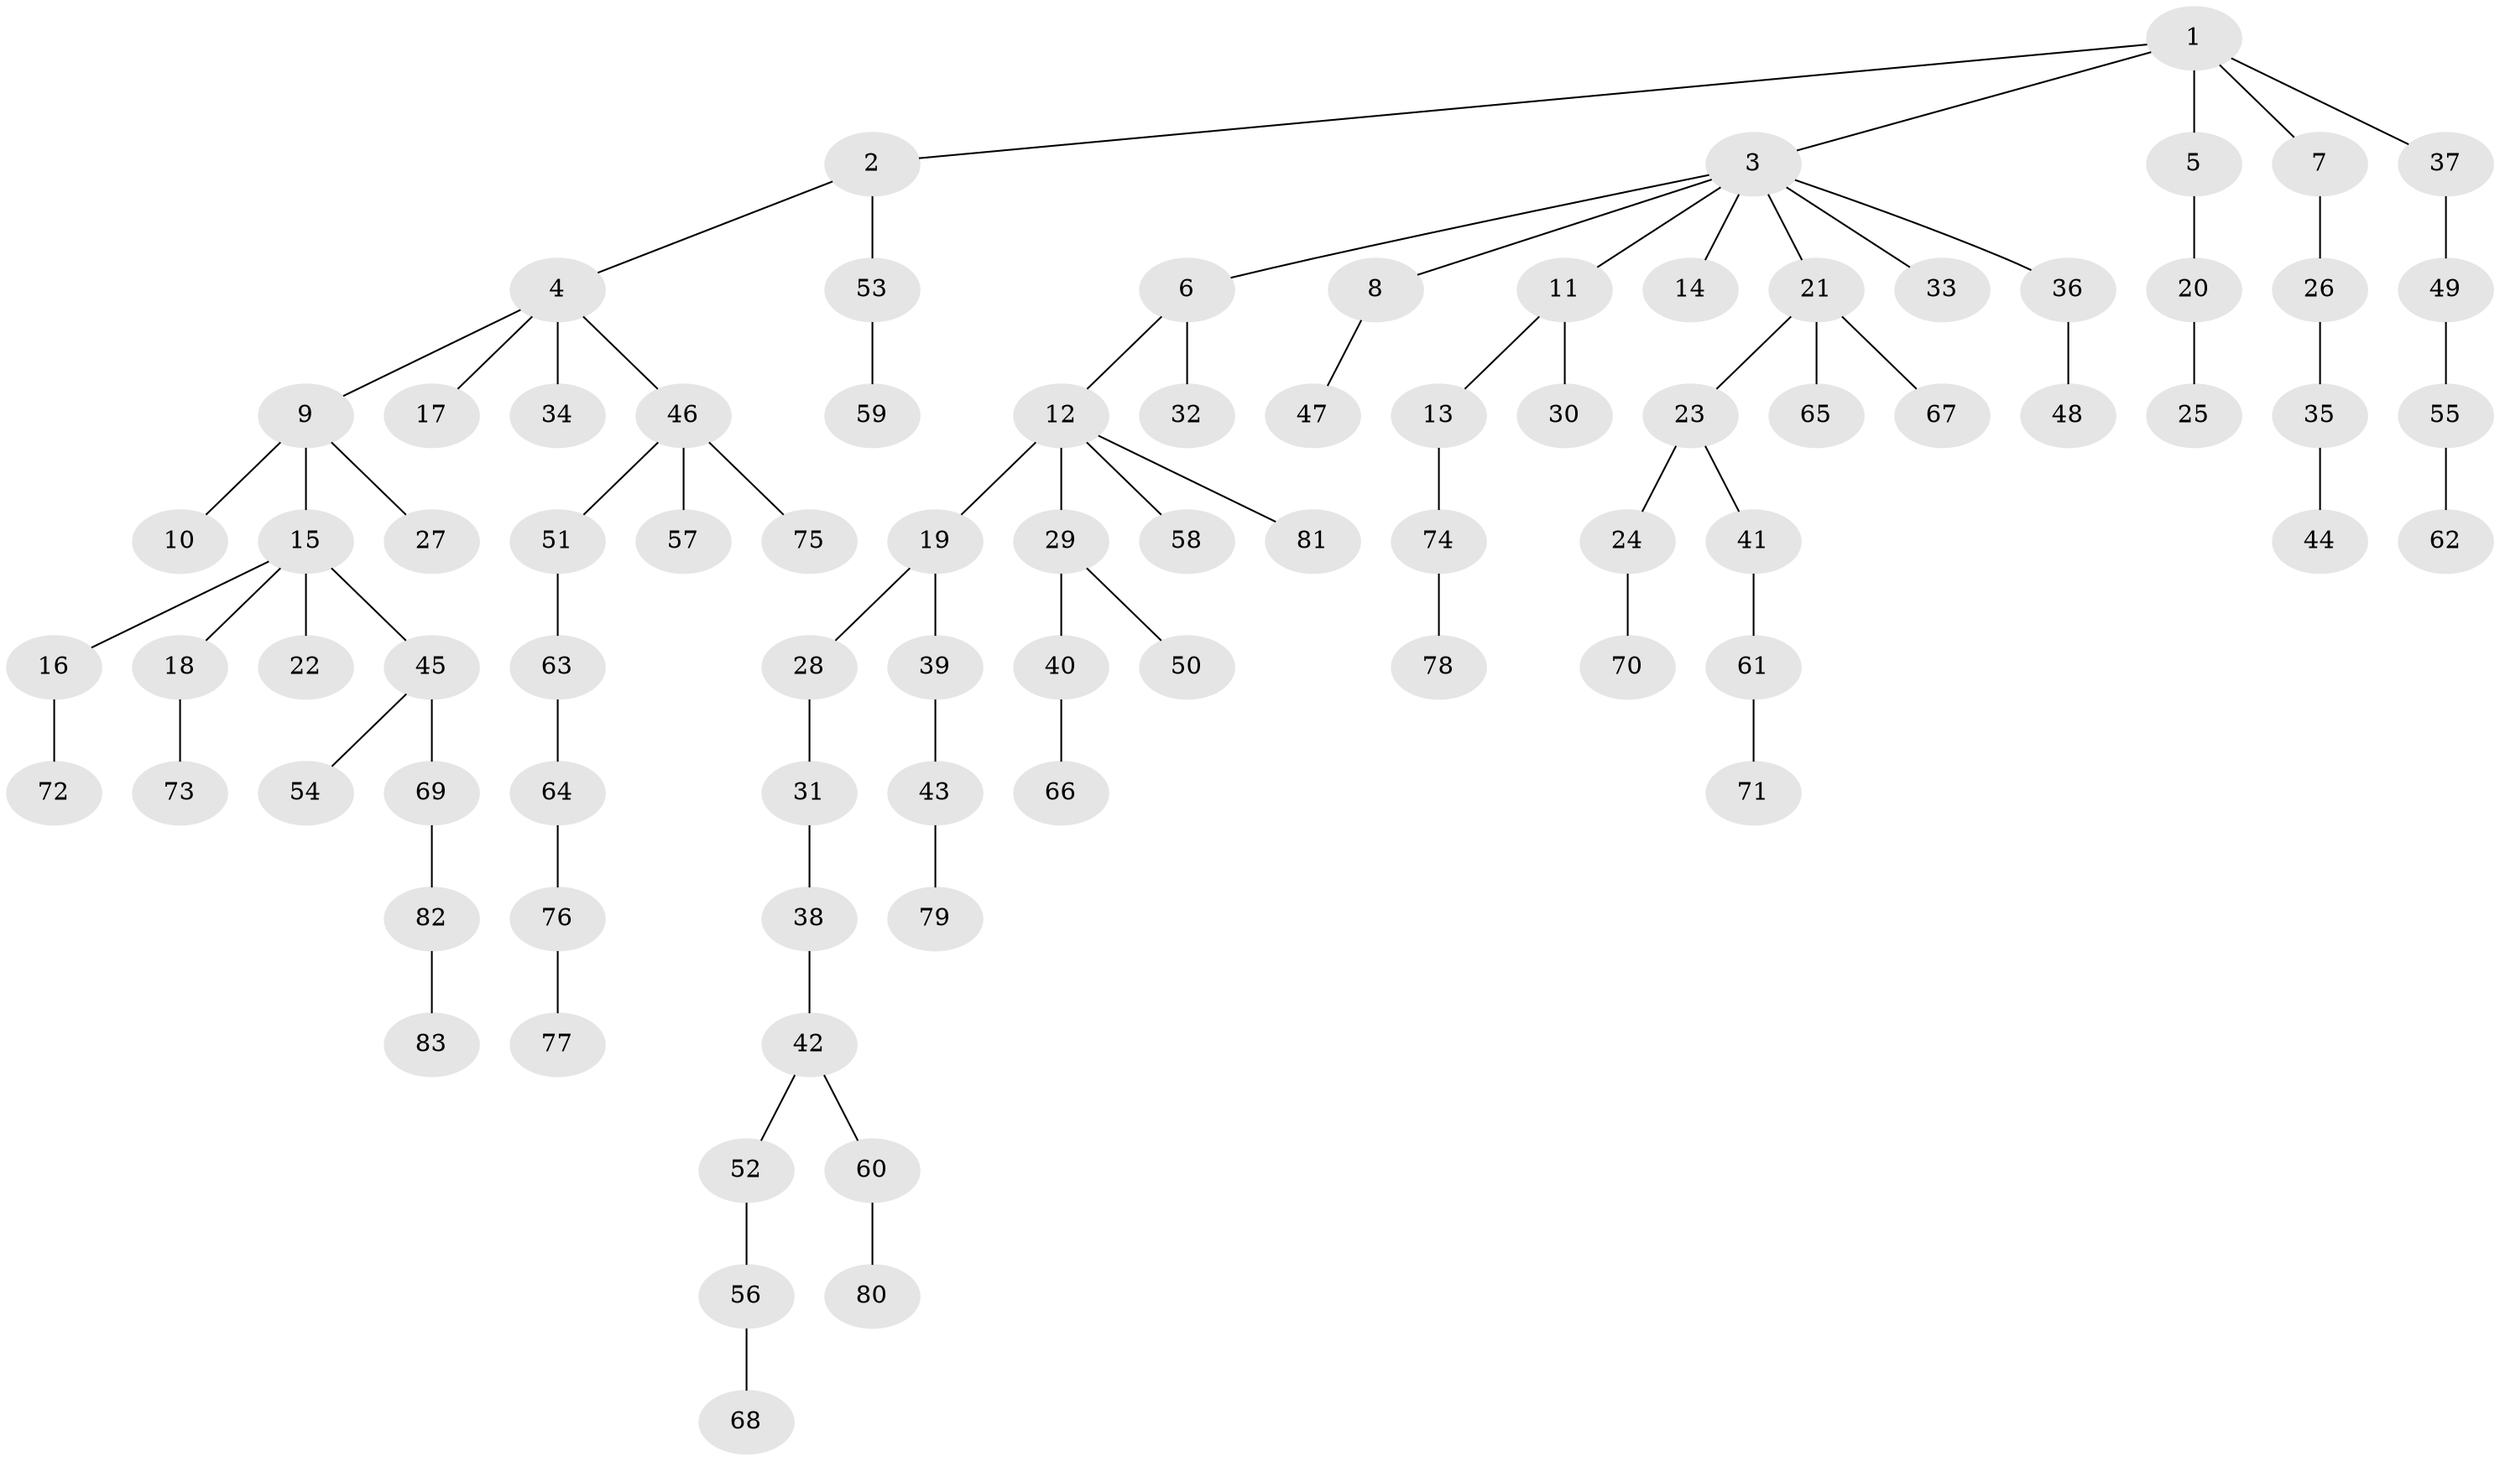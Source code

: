 // Generated by graph-tools (version 1.1) at 2025/53/03/09/25 04:53:45]
// undirected, 83 vertices, 82 edges
graph export_dot {
graph [start="1"]
  node [color=gray90,style=filled];
  1;
  2;
  3;
  4;
  5;
  6;
  7;
  8;
  9;
  10;
  11;
  12;
  13;
  14;
  15;
  16;
  17;
  18;
  19;
  20;
  21;
  22;
  23;
  24;
  25;
  26;
  27;
  28;
  29;
  30;
  31;
  32;
  33;
  34;
  35;
  36;
  37;
  38;
  39;
  40;
  41;
  42;
  43;
  44;
  45;
  46;
  47;
  48;
  49;
  50;
  51;
  52;
  53;
  54;
  55;
  56;
  57;
  58;
  59;
  60;
  61;
  62;
  63;
  64;
  65;
  66;
  67;
  68;
  69;
  70;
  71;
  72;
  73;
  74;
  75;
  76;
  77;
  78;
  79;
  80;
  81;
  82;
  83;
  1 -- 2;
  1 -- 3;
  1 -- 5;
  1 -- 7;
  1 -- 37;
  2 -- 4;
  2 -- 53;
  3 -- 6;
  3 -- 8;
  3 -- 11;
  3 -- 14;
  3 -- 21;
  3 -- 33;
  3 -- 36;
  4 -- 9;
  4 -- 17;
  4 -- 34;
  4 -- 46;
  5 -- 20;
  6 -- 12;
  6 -- 32;
  7 -- 26;
  8 -- 47;
  9 -- 10;
  9 -- 15;
  9 -- 27;
  11 -- 13;
  11 -- 30;
  12 -- 19;
  12 -- 29;
  12 -- 58;
  12 -- 81;
  13 -- 74;
  15 -- 16;
  15 -- 18;
  15 -- 22;
  15 -- 45;
  16 -- 72;
  18 -- 73;
  19 -- 28;
  19 -- 39;
  20 -- 25;
  21 -- 23;
  21 -- 65;
  21 -- 67;
  23 -- 24;
  23 -- 41;
  24 -- 70;
  26 -- 35;
  28 -- 31;
  29 -- 40;
  29 -- 50;
  31 -- 38;
  35 -- 44;
  36 -- 48;
  37 -- 49;
  38 -- 42;
  39 -- 43;
  40 -- 66;
  41 -- 61;
  42 -- 52;
  42 -- 60;
  43 -- 79;
  45 -- 54;
  45 -- 69;
  46 -- 51;
  46 -- 57;
  46 -- 75;
  49 -- 55;
  51 -- 63;
  52 -- 56;
  53 -- 59;
  55 -- 62;
  56 -- 68;
  60 -- 80;
  61 -- 71;
  63 -- 64;
  64 -- 76;
  69 -- 82;
  74 -- 78;
  76 -- 77;
  82 -- 83;
}
